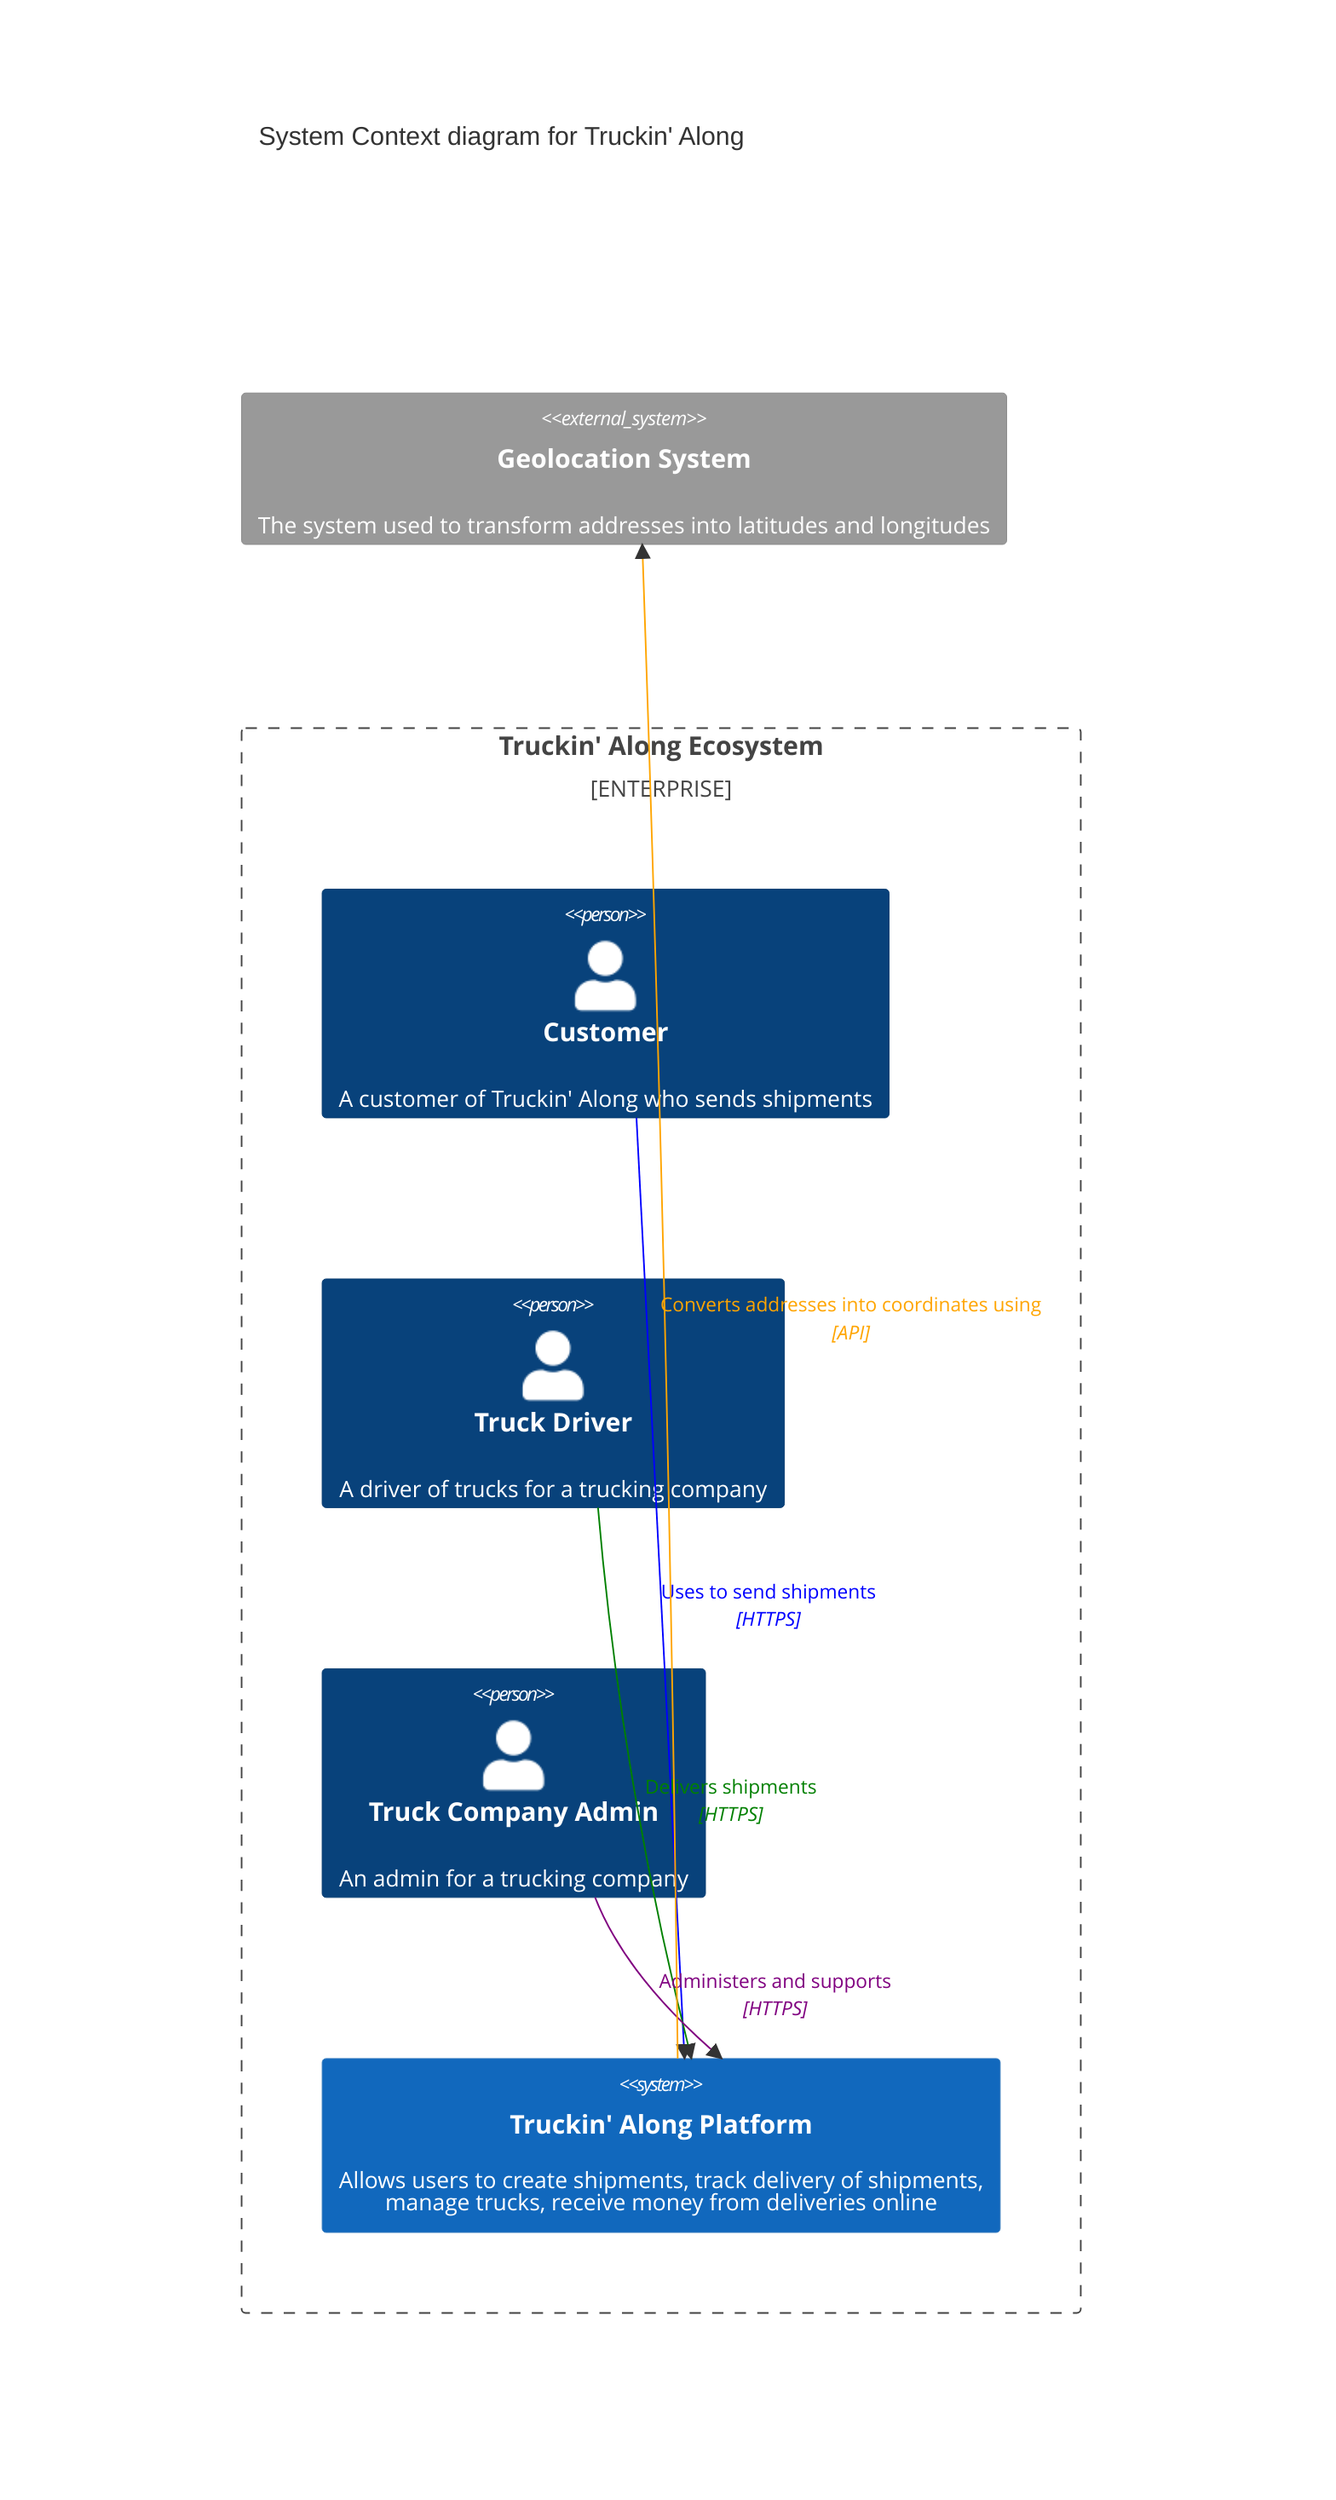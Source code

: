 C4Context
    title System Context diagram for Truckin' Along

    UpdateLayoutConfig($c4ShapeInRow="3", $c4BoundaryInRow="1")

    Enterprise_Boundary(b0, "Truckin' Along Ecosystem") {
        Person(customer, "Customer", "A customer of Truckin' Along who sends shipments")
        Person(driver, "Truck Driver", "A driver of trucks for a trucking company")
        Person(admin, "Truck Company Admin", "An admin for a trucking company")
        
        System(truckinAlongSystem, "Truckin' Along Platform", "Allows users to create shipments, track delivery of shipments, <br/>manage trucks, receive money from deliveries online")
    }

    System_Ext(geolocatorService, "Geolocation System", "The system used to transform addresses into latitudes and longitudes")

    Rel(customer, truckinAlongSystem, "Uses to send shipments", "HTTPS")
    Rel(driver, truckinAlongSystem, "Delivers shipments", "HTTPS")
    Rel(admin, truckinAlongSystem, "Administers and supports", "HTTPS")
    Rel(truckinAlongSystem, geolocatorService, "Converts addresses into coordinates using", "API")

    UpdateElementStyle(truckinAlongSystem, $bgColor="#1168bd", $fontColor="#ffffff")
    UpdateElementStyle(geolocatorService, $bgColor="#999999")
    UpdateElementStyle(customer, $bgColor="#08427b")
    UpdateElementStyle(driver, $bgColor="#08427b")
    UpdateElementStyle(admin, $bgColor="#08427b")
    
    UpdateRelStyle(customer, truckinAlongSystem, $lineColor="blue", $textColor="blue")
    UpdateRelStyle(driver, truckinAlongSystem, $lineColor="green", $textColor="green")
    UpdateRelStyle(admin, truckinAlongSystem, $lineColor="purple", $textColor="purple")
    UpdateRelStyle(truckinAlongSystem, geolocatorService, $lineColor="orange", $textColor="orange")
